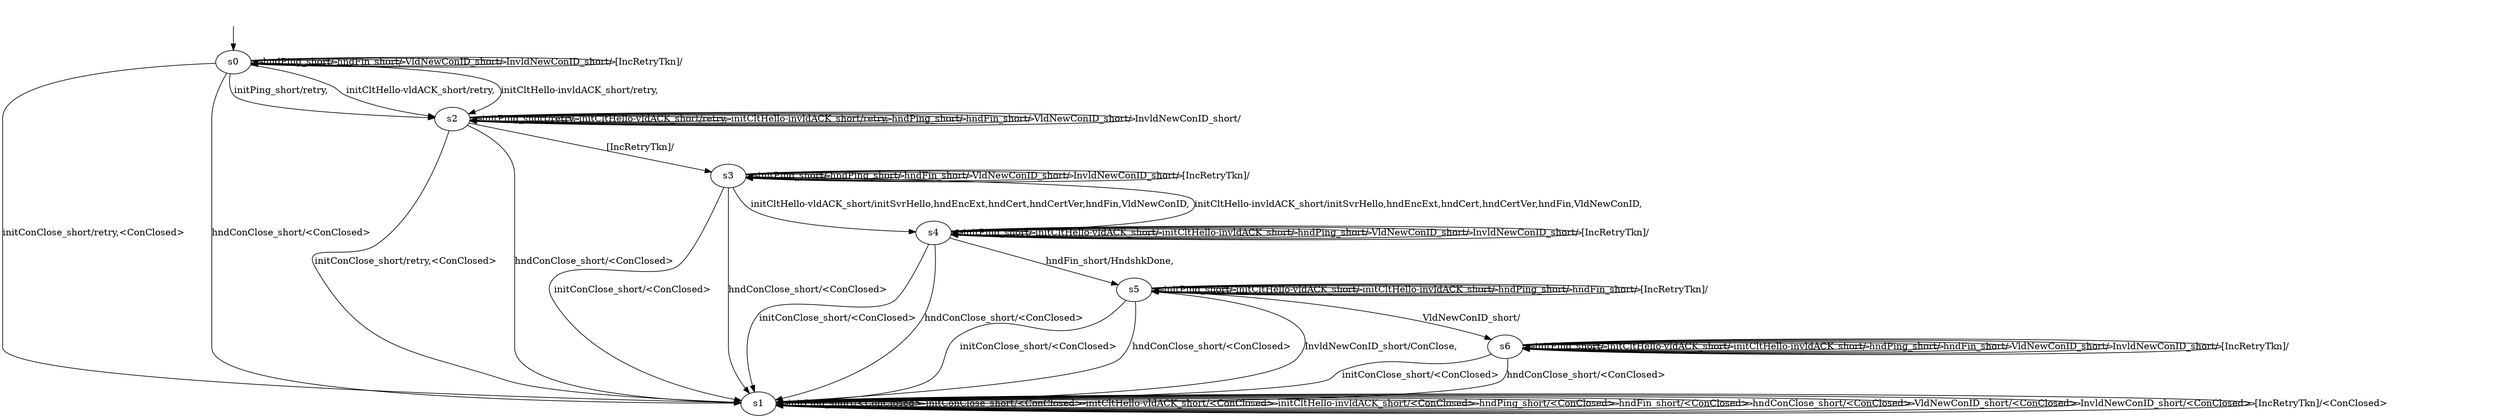digraph "quiclyModels/quicly-BWR-s-0/learnedModel" {
s0 [label=s0];
s1 [label=s1];
s2 [label=s2];
s3 [label=s3];
s4 [label=s4];
s5 [label=s5];
s6 [label=s6];
s0 -> s2  [label="initPing_short/retry, "];
s0 -> s1  [label="initConClose_short/retry,<ConClosed> "];
s0 -> s2  [label="initCltHello-vldACK_short/retry, "];
s0 -> s2  [label="initCltHello-invldACK_short/retry, "];
s0 -> s0  [label="hndPing_short/ "];
s0 -> s0  [label="hndFin_short/ "];
s0 -> s1  [label="hndConClose_short/<ConClosed> "];
s0 -> s0  [label="VldNewConID_short/ "];
s0 -> s0  [label="InvldNewConID_short/ "];
s0 -> s0  [label="[IncRetryTkn]/ "];
s1 -> s1  [label="initPing_short/<ConClosed> "];
s1 -> s1  [label="initConClose_short/<ConClosed> "];
s1 -> s1  [label="initCltHello-vldACK_short/<ConClosed> "];
s1 -> s1  [label="initCltHello-invldACK_short/<ConClosed> "];
s1 -> s1  [label="hndPing_short/<ConClosed> "];
s1 -> s1  [label="hndFin_short/<ConClosed> "];
s1 -> s1  [label="hndConClose_short/<ConClosed> "];
s1 -> s1  [label="VldNewConID_short/<ConClosed> "];
s1 -> s1  [label="InvldNewConID_short/<ConClosed> "];
s1 -> s1  [label="[IncRetryTkn]/<ConClosed> "];
s2 -> s2  [label="initPing_short/retry, "];
s2 -> s1  [label="initConClose_short/retry,<ConClosed> "];
s2 -> s2  [label="initCltHello-vldACK_short/retry, "];
s2 -> s2  [label="initCltHello-invldACK_short/retry, "];
s2 -> s2  [label="hndPing_short/ "];
s2 -> s2  [label="hndFin_short/ "];
s2 -> s1  [label="hndConClose_short/<ConClosed> "];
s2 -> s2  [label="VldNewConID_short/ "];
s2 -> s2  [label="InvldNewConID_short/ "];
s2 -> s3  [label="[IncRetryTkn]/ "];
s3 -> s3  [label="initPing_short/ "];
s3 -> s1  [label="initConClose_short/<ConClosed> "];
s3 -> s4  [label="initCltHello-vldACK_short/initSvrHello,hndEncExt,hndCert,hndCertVer,hndFin,VldNewConID, "];
s3 -> s4  [label="initCltHello-invldACK_short/initSvrHello,hndEncExt,hndCert,hndCertVer,hndFin,VldNewConID, "];
s3 -> s3  [label="hndPing_short/ "];
s3 -> s3  [label="hndFin_short/ "];
s3 -> s1  [label="hndConClose_short/<ConClosed> "];
s3 -> s3  [label="VldNewConID_short/ "];
s3 -> s3  [label="InvldNewConID_short/ "];
s3 -> s3  [label="[IncRetryTkn]/ "];
s4 -> s4  [label="initPing_short/ "];
s4 -> s1  [label="initConClose_short/<ConClosed> "];
s4 -> s4  [label="initCltHello-vldACK_short/ "];
s4 -> s4  [label="initCltHello-invldACK_short/ "];
s4 -> s4  [label="hndPing_short/ "];
s4 -> s5  [label="hndFin_short/HndshkDone, "];
s4 -> s1  [label="hndConClose_short/<ConClosed> "];
s4 -> s4  [label="VldNewConID_short/ "];
s4 -> s4  [label="InvldNewConID_short/ "];
s4 -> s4  [label="[IncRetryTkn]/ "];
s5 -> s5  [label="initPing_short/ "];
s5 -> s1  [label="initConClose_short/<ConClosed> "];
s5 -> s5  [label="initCltHello-vldACK_short/ "];
s5 -> s5  [label="initCltHello-invldACK_short/ "];
s5 -> s5  [label="hndPing_short/ "];
s5 -> s5  [label="hndFin_short/ "];
s5 -> s1  [label="hndConClose_short/<ConClosed> "];
s5 -> s6  [label="VldNewConID_short/ "];
s5 -> s1  [label="InvldNewConID_short/ConClose, "];
s5 -> s5  [label="[IncRetryTkn]/ "];
s6 -> s6  [label="initPing_short/ "];
s6 -> s1  [label="initConClose_short/<ConClosed> "];
s6 -> s6  [label="initCltHello-vldACK_short/ "];
s6 -> s6  [label="initCltHello-invldACK_short/ "];
s6 -> s6  [label="hndPing_short/ "];
s6 -> s6  [label="hndFin_short/ "];
s6 -> s1  [label="hndConClose_short/<ConClosed> "];
s6 -> s6  [label="VldNewConID_short/ "];
s6 -> s6  [label="InvldNewConID_short/ "];
s6 -> s6  [label="[IncRetryTkn]/ "];
__start0 [label="", shape=none];
__start0 -> s0  [label=""];
}
